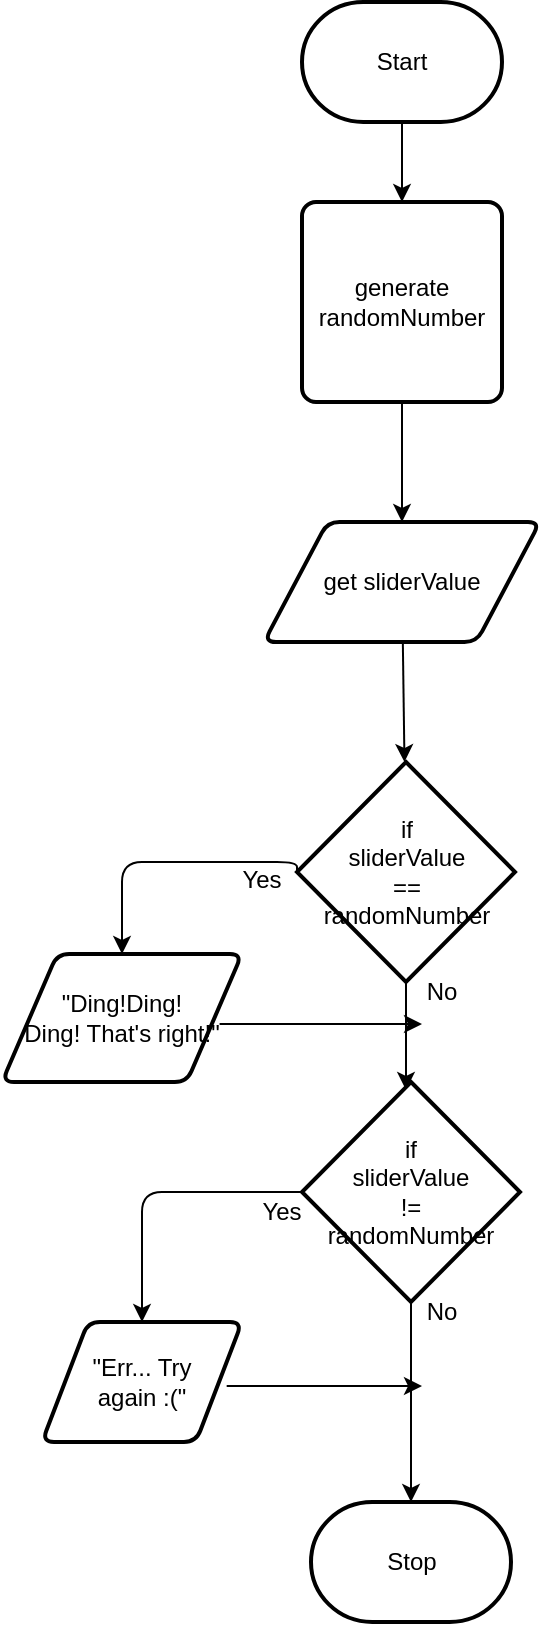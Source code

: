 <mxfile>
    <diagram id="GInHtZuMB5CcCfA9ihm7" name="Page-1">
        <mxGraphModel dx="520" dy="475" grid="1" gridSize="10" guides="1" tooltips="1" connect="1" arrows="1" fold="1" page="1" pageScale="1" pageWidth="850" pageHeight="1100" math="0" shadow="0">
            <root>
                <mxCell id="0"/>
                <mxCell id="1" parent="0"/>
                <mxCell id="46" style="edgeStyle=elbowEdgeStyle;elbow=vertical;html=1;" edge="1" parent="1" source="2" target="4">
                    <mxGeometry relative="1" as="geometry"/>
                </mxCell>
                <mxCell id="2" value="Start" style="strokeWidth=2;html=1;shape=mxgraph.flowchart.terminator;whiteSpace=wrap;" parent="1" vertex="1">
                    <mxGeometry x="300" y="260" width="100" height="60" as="geometry"/>
                </mxCell>
                <mxCell id="17" style="edgeStyle=none;html=1;" parent="1" source="3" target="15" edge="1">
                    <mxGeometry relative="1" as="geometry"/>
                </mxCell>
                <mxCell id="3" value="get&amp;nbsp;sliderValue" style="shape=parallelogram;html=1;strokeWidth=2;perimeter=parallelogramPerimeter;whiteSpace=wrap;rounded=1;arcSize=12;size=0.23;" parent="1" vertex="1">
                    <mxGeometry x="281" y="520" width="138" height="60" as="geometry"/>
                </mxCell>
                <mxCell id="47" style="edgeStyle=elbowEdgeStyle;elbow=vertical;html=1;" edge="1" parent="1" source="4" target="3">
                    <mxGeometry relative="1" as="geometry"/>
                </mxCell>
                <mxCell id="4" value="generate &lt;br&gt;randomNumber" style="rounded=1;whiteSpace=wrap;html=1;absoluteArcSize=1;arcSize=14;strokeWidth=2;" parent="1" vertex="1">
                    <mxGeometry x="300" y="360" width="100" height="100" as="geometry"/>
                </mxCell>
                <mxCell id="6" value="Stop" style="strokeWidth=2;html=1;shape=mxgraph.flowchart.terminator;whiteSpace=wrap;" parent="1" vertex="1">
                    <mxGeometry x="304.5" y="1010" width="100" height="60" as="geometry"/>
                </mxCell>
                <mxCell id="36" style="edgeStyle=elbowEdgeStyle;html=1;elbow=vertical;exitX=0;exitY=0.5;exitDx=0;exitDy=0;exitPerimeter=0;entryX=0.5;entryY=1;entryDx=0;entryDy=0;" edge="1" parent="1" source="15" target="22">
                    <mxGeometry relative="1" as="geometry">
                        <mxPoint x="210" y="730" as="targetPoint"/>
                        <Array as="points">
                            <mxPoint x="240" y="690"/>
                        </Array>
                    </mxGeometry>
                </mxCell>
                <mxCell id="39" style="elbow=vertical;html=1;" edge="1" parent="1" source="15">
                    <mxGeometry relative="1" as="geometry">
                        <mxPoint x="352" y="804" as="targetPoint"/>
                    </mxGeometry>
                </mxCell>
                <mxCell id="15" value="if&lt;br&gt;sliderValue&lt;br&gt;==&lt;br&gt;randomNumber" style="strokeWidth=2;html=1;shape=mxgraph.flowchart.decision;whiteSpace=wrap;" parent="1" vertex="1">
                    <mxGeometry x="297.5" y="640" width="109" height="110" as="geometry"/>
                </mxCell>
                <mxCell id="40" style="edgeStyle=elbowEdgeStyle;elbow=vertical;html=1;" edge="1" parent="1">
                    <mxGeometry relative="1" as="geometry">
                        <mxPoint x="360" y="771" as="targetPoint"/>
                        <mxPoint x="258.788" y="771" as="sourcePoint"/>
                    </mxGeometry>
                </mxCell>
                <mxCell id="22" value="&quot;Ding!Ding!&lt;br&gt;Ding! That's right!&quot;" style="shape=parallelogram;html=1;strokeWidth=2;perimeter=parallelogramPerimeter;whiteSpace=wrap;rounded=1;arcSize=12;size=0.23;direction=west;" parent="1" vertex="1">
                    <mxGeometry x="150" y="736" width="120" height="64" as="geometry"/>
                </mxCell>
                <mxCell id="49" style="edgeStyle=elbowEdgeStyle;elbow=vertical;html=1;" edge="1" parent="1">
                    <mxGeometry relative="1" as="geometry">
                        <mxPoint x="360" y="952" as="targetPoint"/>
                        <mxPoint x="262.333" y="952" as="sourcePoint"/>
                    </mxGeometry>
                </mxCell>
                <mxCell id="23" value="&quot;Err... Try &lt;br&gt;again :(&quot;" style="shape=parallelogram;html=1;strokeWidth=2;perimeter=parallelogramPerimeter;whiteSpace=wrap;rounded=1;arcSize=12;size=0.23;" parent="1" vertex="1">
                    <mxGeometry x="170" y="920" width="100" height="60" as="geometry"/>
                </mxCell>
                <mxCell id="33" style="edgeStyle=elbowEdgeStyle;html=1;elbow=vertical;" parent="1" source="31" target="23" edge="1">
                    <mxGeometry relative="1" as="geometry">
                        <Array as="points">
                            <mxPoint x="285" y="855"/>
                        </Array>
                    </mxGeometry>
                </mxCell>
                <mxCell id="37" style="edgeStyle=none;html=1;" edge="1" parent="1" source="31" target="6">
                    <mxGeometry relative="1" as="geometry"/>
                </mxCell>
                <mxCell id="31" value="if&lt;br&gt;sliderValue&lt;br&gt;!=&lt;br&gt;randomNumber" style="strokeWidth=2;html=1;shape=mxgraph.flowchart.decision;whiteSpace=wrap;" parent="1" vertex="1">
                    <mxGeometry x="300" y="800" width="109" height="110" as="geometry"/>
                </mxCell>
                <mxCell id="41" value="Yes" style="text;html=1;strokeColor=none;fillColor=none;align=center;verticalAlign=middle;whiteSpace=wrap;rounded=0;" vertex="1" parent="1">
                    <mxGeometry x="250" y="684" width="60" height="30" as="geometry"/>
                </mxCell>
                <mxCell id="42" value="No" style="text;html=1;strokeColor=none;fillColor=none;align=center;verticalAlign=middle;whiteSpace=wrap;rounded=0;" vertex="1" parent="1">
                    <mxGeometry x="340" y="740" width="60" height="30" as="geometry"/>
                </mxCell>
                <mxCell id="43" value="Yes" style="text;html=1;strokeColor=none;fillColor=none;align=center;verticalAlign=middle;whiteSpace=wrap;rounded=0;" vertex="1" parent="1">
                    <mxGeometry x="260" y="850" width="60" height="30" as="geometry"/>
                </mxCell>
                <mxCell id="44" value="No" style="text;html=1;strokeColor=none;fillColor=none;align=center;verticalAlign=middle;whiteSpace=wrap;rounded=0;" vertex="1" parent="1">
                    <mxGeometry x="340" y="900" width="60" height="30" as="geometry"/>
                </mxCell>
            </root>
        </mxGraphModel>
    </diagram>
</mxfile>
